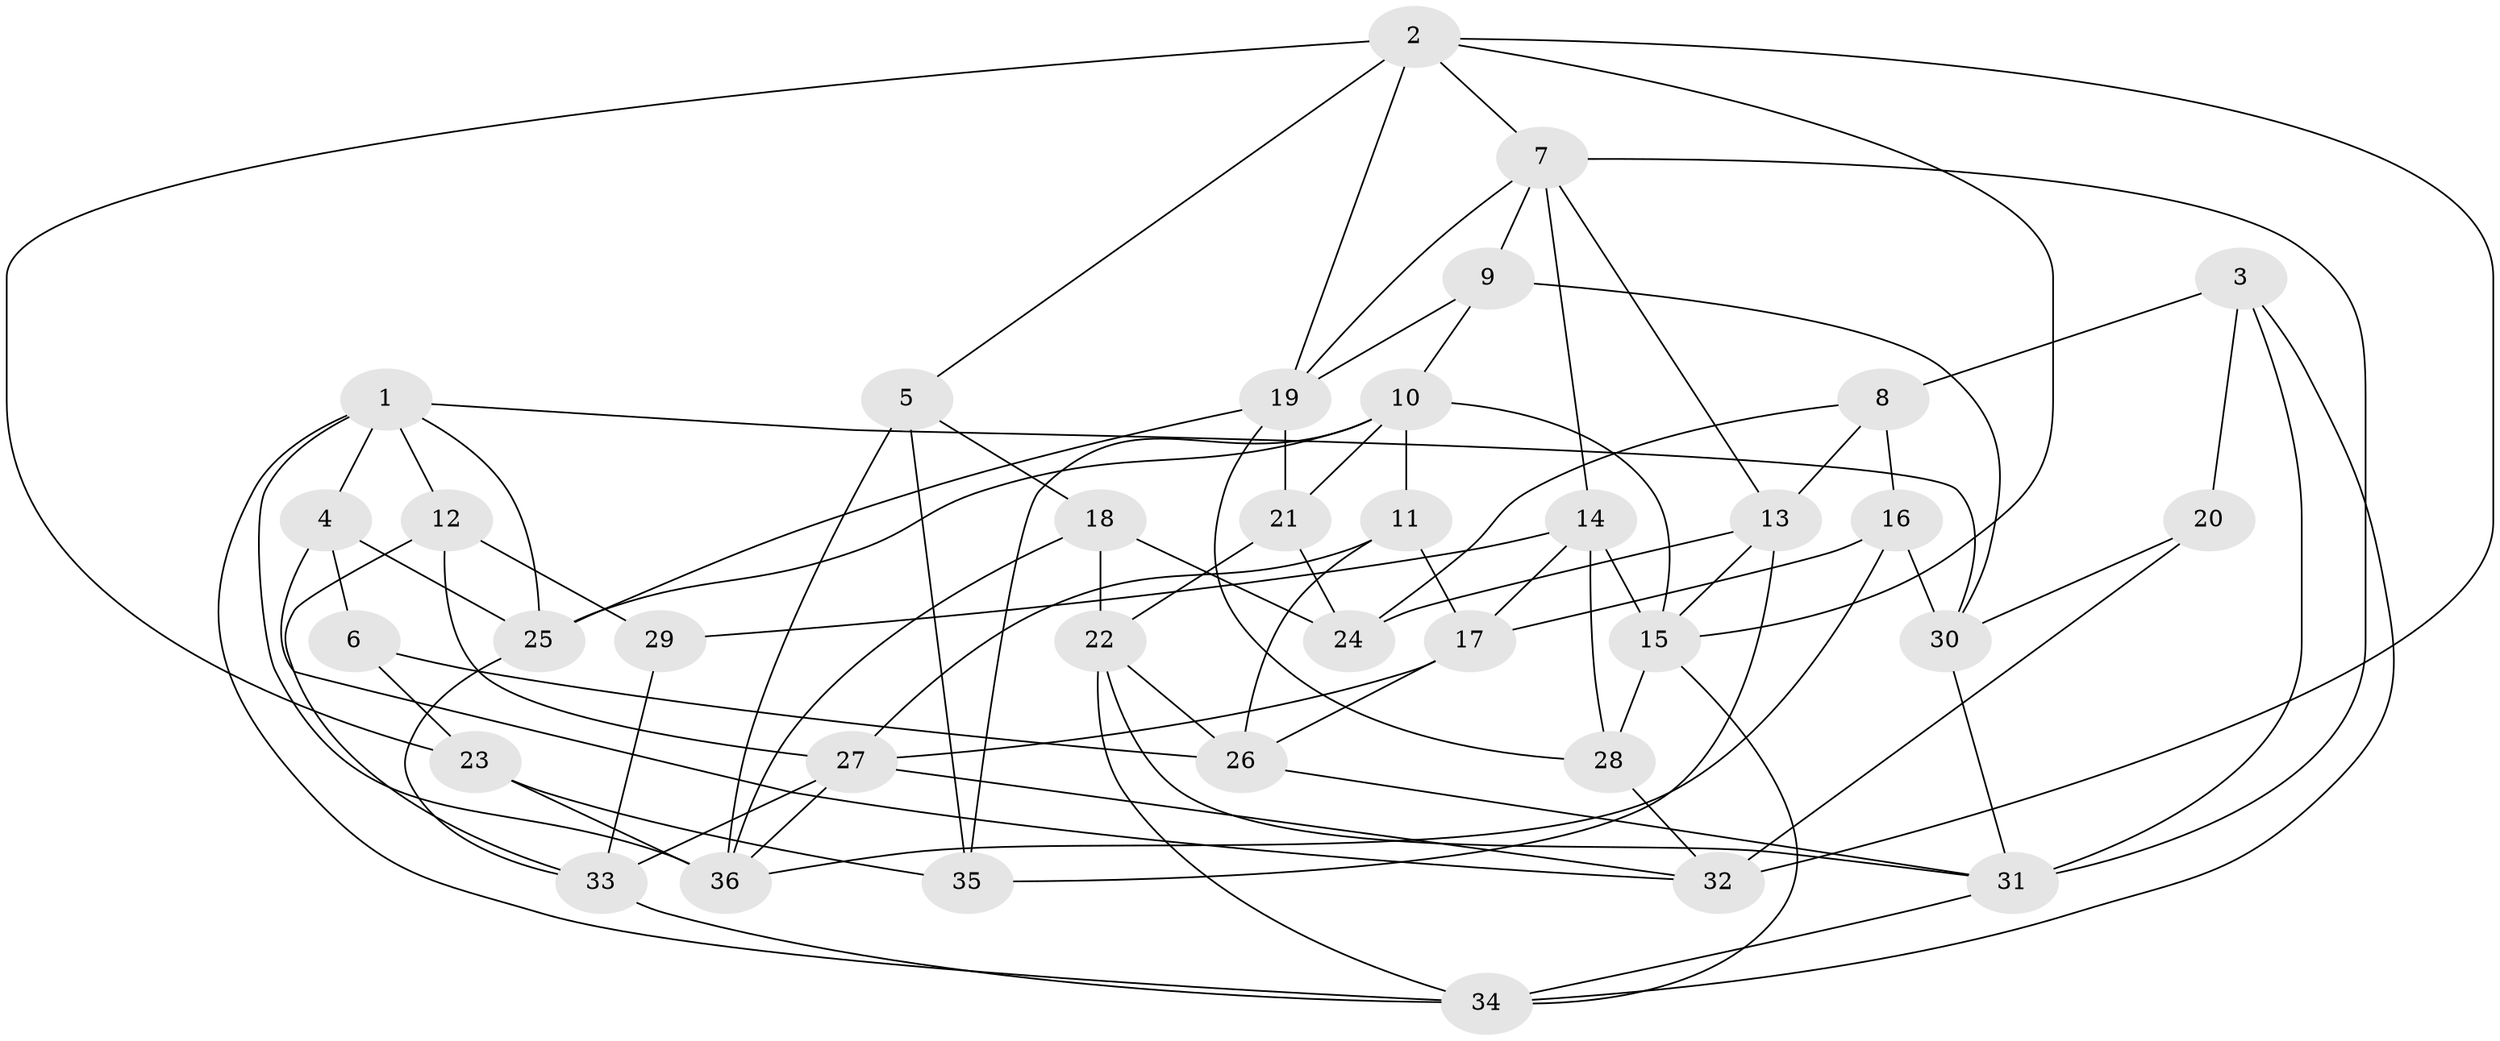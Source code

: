 // original degree distribution, {4: 1.0}
// Generated by graph-tools (version 1.1) at 2025/38/03/04/25 23:38:17]
// undirected, 36 vertices, 85 edges
graph export_dot {
  node [color=gray90,style=filled];
  1;
  2;
  3;
  4;
  5;
  6;
  7;
  8;
  9;
  10;
  11;
  12;
  13;
  14;
  15;
  16;
  17;
  18;
  19;
  20;
  21;
  22;
  23;
  24;
  25;
  26;
  27;
  28;
  29;
  30;
  31;
  32;
  33;
  34;
  35;
  36;
  1 -- 4 [weight=1.0];
  1 -- 12 [weight=1.0];
  1 -- 25 [weight=1.0];
  1 -- 30 [weight=1.0];
  1 -- 34 [weight=1.0];
  1 -- 36 [weight=1.0];
  2 -- 5 [weight=1.0];
  2 -- 7 [weight=1.0];
  2 -- 15 [weight=1.0];
  2 -- 19 [weight=1.0];
  2 -- 23 [weight=1.0];
  2 -- 32 [weight=1.0];
  3 -- 8 [weight=1.0];
  3 -- 20 [weight=1.0];
  3 -- 31 [weight=1.0];
  3 -- 34 [weight=1.0];
  4 -- 6 [weight=1.0];
  4 -- 25 [weight=1.0];
  4 -- 32 [weight=1.0];
  5 -- 18 [weight=2.0];
  5 -- 35 [weight=2.0];
  5 -- 36 [weight=1.0];
  6 -- 23 [weight=1.0];
  6 -- 26 [weight=2.0];
  7 -- 9 [weight=1.0];
  7 -- 13 [weight=1.0];
  7 -- 14 [weight=1.0];
  7 -- 19 [weight=1.0];
  7 -- 31 [weight=1.0];
  8 -- 13 [weight=1.0];
  8 -- 16 [weight=1.0];
  8 -- 24 [weight=1.0];
  9 -- 10 [weight=1.0];
  9 -- 19 [weight=1.0];
  9 -- 30 [weight=1.0];
  10 -- 11 [weight=1.0];
  10 -- 15 [weight=1.0];
  10 -- 21 [weight=1.0];
  10 -- 25 [weight=1.0];
  10 -- 35 [weight=1.0];
  11 -- 17 [weight=1.0];
  11 -- 26 [weight=1.0];
  11 -- 27 [weight=1.0];
  12 -- 27 [weight=1.0];
  12 -- 29 [weight=1.0];
  12 -- 33 [weight=1.0];
  13 -- 15 [weight=1.0];
  13 -- 24 [weight=1.0];
  13 -- 35 [weight=2.0];
  14 -- 15 [weight=1.0];
  14 -- 17 [weight=1.0];
  14 -- 28 [weight=1.0];
  14 -- 29 [weight=2.0];
  15 -- 28 [weight=1.0];
  15 -- 34 [weight=1.0];
  16 -- 17 [weight=2.0];
  16 -- 30 [weight=2.0];
  16 -- 36 [weight=1.0];
  17 -- 26 [weight=1.0];
  17 -- 27 [weight=1.0];
  18 -- 22 [weight=2.0];
  18 -- 24 [weight=1.0];
  18 -- 36 [weight=1.0];
  19 -- 21 [weight=1.0];
  19 -- 25 [weight=1.0];
  19 -- 28 [weight=1.0];
  20 -- 30 [weight=1.0];
  20 -- 32 [weight=2.0];
  21 -- 22 [weight=1.0];
  21 -- 24 [weight=1.0];
  22 -- 26 [weight=1.0];
  22 -- 31 [weight=1.0];
  22 -- 34 [weight=1.0];
  23 -- 35 [weight=1.0];
  23 -- 36 [weight=1.0];
  25 -- 33 [weight=2.0];
  26 -- 31 [weight=1.0];
  27 -- 32 [weight=1.0];
  27 -- 33 [weight=1.0];
  27 -- 36 [weight=1.0];
  28 -- 32 [weight=1.0];
  29 -- 33 [weight=1.0];
  30 -- 31 [weight=1.0];
  31 -- 34 [weight=1.0];
  33 -- 34 [weight=1.0];
}
